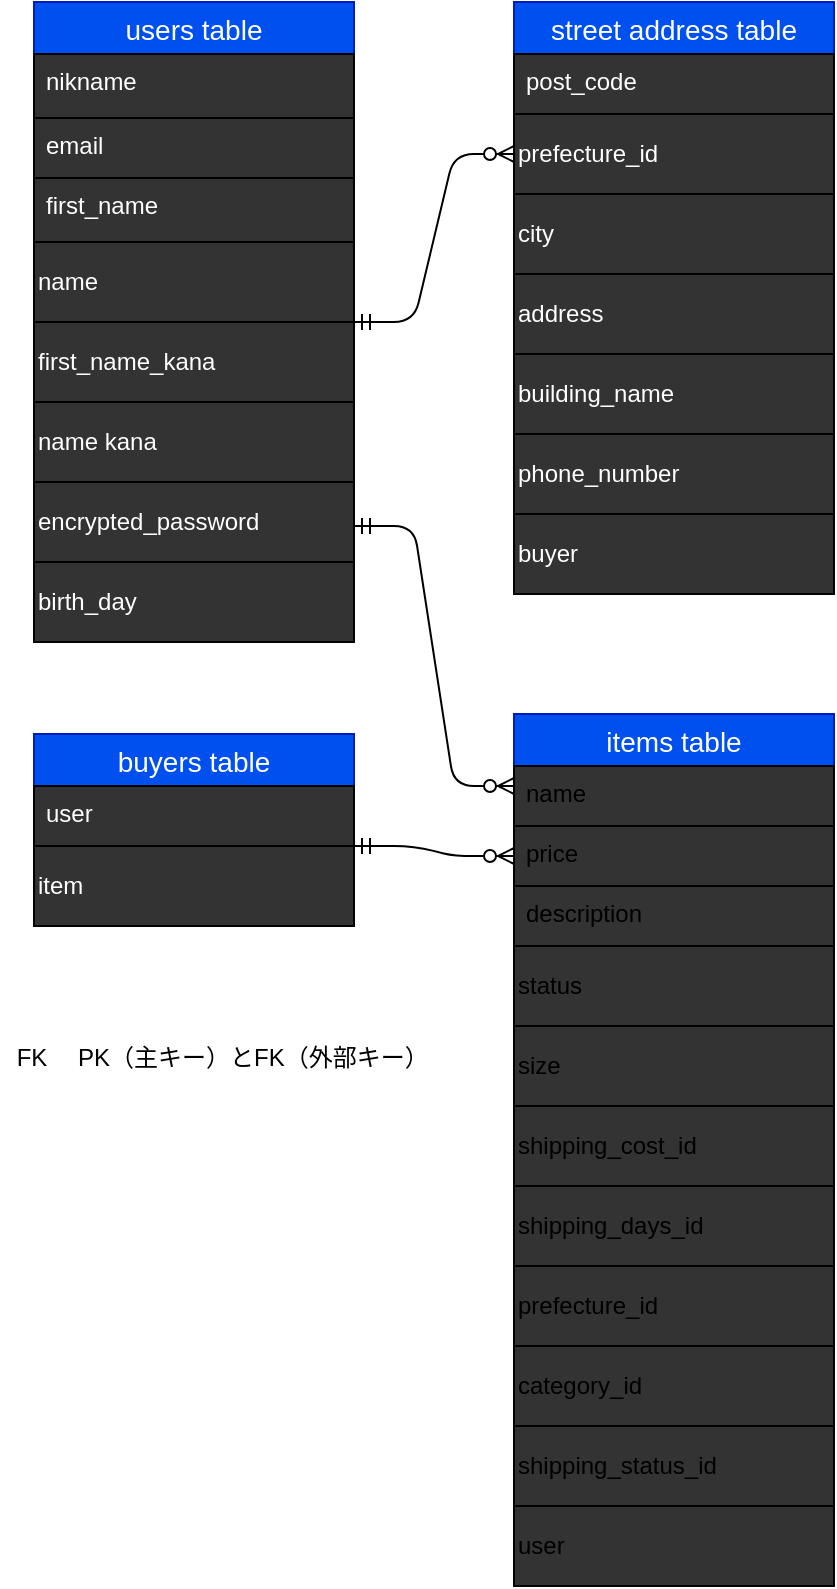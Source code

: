 <mxfile version="13.10.0" type="embed">
    <diagram id="zQeC6Tcfx2R3Oy5hY1i3" name="ページ1">
        <mxGraphModel dx="382" dy="580" grid="1" gridSize="12" guides="1" tooltips="1" connect="1" arrows="0" fold="1" page="0" pageScale="1" pageWidth="827" pageHeight="1169" math="0" shadow="0">
            <root>
                <mxCell id="0"/>
                <mxCell id="1" parent="0"/>
                <mxCell id="15" value="users table" style="swimlane;fontStyle=0;childLayout=stackLayout;horizontal=1;startSize=26;horizontalStack=0;resizeParent=1;resizeParentMax=0;resizeLast=0;collapsible=1;marginBottom=0;align=center;fontSize=14;fillColor=#0050ef;strokeColor=#001DBC;fontColor=#ffffff;" parent="1" vertex="1">
                    <mxGeometry x="40" y="40" width="160" height="122" as="geometry">
                        <mxRectangle x="40" y="40" width="90" height="26" as="alternateBounds"/>
                    </mxGeometry>
                </mxCell>
                <mxCell id="16" value="nikname" style="text;spacingLeft=4;spacingRight=4;overflow=hidden;rotatable=0;points=[[0,0.5],[1,0.5]];portConstraint=eastwest;fontSize=12;whiteSpace=wrap;fillColor=#333333;strokeColor=#000000;fontColor=#FFFFFF;" parent="15" vertex="1">
                    <mxGeometry y="26" width="160" height="32" as="geometry"/>
                </mxCell>
                <mxCell id="17" value="email" style="text;spacingLeft=4;spacingRight=4;overflow=hidden;rotatable=0;points=[[0,0.5],[1,0.5]];portConstraint=eastwest;fontSize=12;whiteSpace=wrap;fillColor=#333333;strokeColor=#000000;fontColor=#FFFFFF;" parent="15" vertex="1">
                    <mxGeometry y="58" width="160" height="30" as="geometry"/>
                </mxCell>
                <mxCell id="18" value="first_name" style="text;spacingLeft=4;spacingRight=4;overflow=hidden;rotatable=0;points=[[0,0.5],[1,0.5]];portConstraint=eastwest;fontSize=12;whiteSpace=wrap;labelBackgroundColor=none;fillColor=#333333;strokeColor=#000000;fontColor=#FFFFFF;" parent="15" vertex="1">
                    <mxGeometry y="88" width="160" height="34" as="geometry"/>
                </mxCell>
                <mxCell id="44" value="name" style="align=left;labelBackgroundColor=none;whiteSpace=wrap;fillColor=#333333;strokeColor=#000000;fontColor=#FFFFFF;" parent="1" vertex="1">
                    <mxGeometry x="40" y="160" width="160" height="40" as="geometry"/>
                </mxCell>
                <mxCell id="48" value="first_name_kana" style="whiteSpace=wrap;align=left;fillColor=#333333;strokeColor=#000000;fontColor=#FFFFFF;" parent="1" vertex="1">
                    <mxGeometry x="40" y="200" width="160" height="40" as="geometry"/>
                </mxCell>
                <mxCell id="49" value="name kana" style="whiteSpace=wrap;align=left;fillColor=#333333;strokeColor=#000000;fontColor=#FFFFFF;" parent="1" vertex="1">
                    <mxGeometry x="40" y="240" width="160" height="40" as="geometry"/>
                </mxCell>
                <mxCell id="51" value="encrypted_password" style="whiteSpace=wrap;align=left;fillColor=#333333;strokeColor=#000000;fontColor=#FFFFFF;" parent="1" vertex="1">
                    <mxGeometry x="40" y="280" width="160" height="40" as="geometry"/>
                </mxCell>
                <mxCell id="52" value="birth_day" style="whiteSpace=wrap;align=left;fillColor=#333333;strokeColor=#000000;fontColor=#FFFFFF;" parent="1" vertex="1">
                    <mxGeometry x="40" y="320" width="160" height="40" as="geometry"/>
                </mxCell>
                <mxCell id="59" value="street address table" style="swimlane;fontStyle=0;childLayout=stackLayout;horizontal=1;startSize=26;horizontalStack=0;resizeParent=1;resizeParentMax=0;resizeLast=0;collapsible=1;marginBottom=0;align=center;fontSize=14;fillColor=#0050ef;strokeColor=#001DBC;fontColor=#ffffff;" parent="1" vertex="1">
                    <mxGeometry x="280" y="40" width="160" height="56" as="geometry"/>
                </mxCell>
                <mxCell id="60" value="post_code" style="text;spacingLeft=4;spacingRight=4;overflow=hidden;rotatable=0;points=[[0,0.5],[1,0.5]];portConstraint=eastwest;fontSize=12;fillColor=#333333;strokeColor=#000000;fontColor=#FFFFFF;" parent="59" vertex="1">
                    <mxGeometry y="26" width="160" height="30" as="geometry"/>
                </mxCell>
                <mxCell id="65" value="prefecture_id" style="whiteSpace=wrap;align=left;gradientColor=none;fillColor=#333333;strokeColor=#000000;fontColor=#FFFFFF;" parent="1" vertex="1">
                    <mxGeometry x="280" y="96" width="160" height="40" as="geometry"/>
                </mxCell>
                <mxCell id="66" value="city" style="whiteSpace=wrap;align=left;gradientColor=none;fillColor=#333333;strokeColor=#000000;fontColor=#FFFFFF;" parent="1" vertex="1">
                    <mxGeometry x="280" y="136" width="160" height="40" as="geometry"/>
                </mxCell>
                <mxCell id="67" value="address" style="whiteSpace=wrap;align=left;gradientColor=none;fillColor=#333333;strokeColor=#000000;fontColor=#FFFFFF;" parent="1" vertex="1">
                    <mxGeometry x="280" y="176" width="160" height="40" as="geometry"/>
                </mxCell>
                <mxCell id="68" value="building_name" style="whiteSpace=wrap;align=left;gradientColor=none;fillColor=#333333;strokeColor=#000000;fontColor=#FFFFFF;" parent="1" vertex="1">
                    <mxGeometry x="280" y="216" width="160" height="40" as="geometry"/>
                </mxCell>
                <mxCell id="69" value="phone_number" style="whiteSpace=wrap;align=left;gradientColor=none;fillColor=#333333;strokeColor=#000000;fontColor=#FFFFFF;" parent="1" vertex="1">
                    <mxGeometry x="280" y="256" width="160" height="40" as="geometry"/>
                </mxCell>
                <mxCell id="70" value="buyer" style="whiteSpace=wrap;align=left;gradientColor=none;fillColor=#333333;strokeColor=#000000;fontColor=#FFFFFF;" parent="1" vertex="1">
                    <mxGeometry x="280" y="296" width="160" height="40" as="geometry"/>
                </mxCell>
                <mxCell id="71" value="items table" style="swimlane;fontStyle=0;childLayout=stackLayout;horizontal=1;startSize=26;horizontalStack=0;resizeParent=1;resizeParentMax=0;resizeLast=0;collapsible=1;marginBottom=0;align=center;fontSize=14;fillColor=#0050ef;strokeColor=#001DBC;fontColor=#ffffff;" parent="1" vertex="1">
                    <mxGeometry x="280" y="396" width="160" height="116" as="geometry"/>
                </mxCell>
                <mxCell id="72" value="name" style="text;spacingLeft=4;spacingRight=4;overflow=hidden;rotatable=0;points=[[0,0.5],[1,0.5]];portConstraint=eastwest;fontSize=12;fillColor=#333333;strokeColor=#000000;" parent="71" vertex="1">
                    <mxGeometry y="26" width="160" height="30" as="geometry"/>
                </mxCell>
                <mxCell id="73" value="price" style="text;spacingLeft=4;spacingRight=4;overflow=hidden;rotatable=0;points=[[0,0.5],[1,0.5]];portConstraint=eastwest;fontSize=12;fillColor=#333333;strokeColor=#000000;" parent="71" vertex="1">
                    <mxGeometry y="56" width="160" height="30" as="geometry"/>
                </mxCell>
                <mxCell id="74" value="description " style="text;spacingLeft=4;spacingRight=4;overflow=hidden;rotatable=0;points=[[0,0.5],[1,0.5]];portConstraint=eastwest;fontSize=12;fillColor=#333333;strokeColor=#000000;" parent="71" vertex="1">
                    <mxGeometry y="86" width="160" height="30" as="geometry"/>
                </mxCell>
                <mxCell id="75" value="status" style="whiteSpace=wrap;align=left;gradientColor=none;fillColor=#333333;strokeColor=#000000;" parent="1" vertex="1">
                    <mxGeometry x="280" y="512" width="160" height="40" as="geometry"/>
                </mxCell>
                <mxCell id="76" value="size" style="whiteSpace=wrap;align=left;gradientColor=none;fillColor=#333333;strokeColor=#000000;" parent="1" vertex="1">
                    <mxGeometry x="280" y="552" width="160" height="40" as="geometry"/>
                </mxCell>
                <mxCell id="77" value="shipping_cost_id" style="whiteSpace=wrap;align=left;gradientColor=none;fillColor=#333333;strokeColor=#000000;" parent="1" vertex="1">
                    <mxGeometry x="280" y="592" width="160" height="40" as="geometry"/>
                </mxCell>
                <mxCell id="78" value="shipping_days_id" style="whiteSpace=wrap;align=left;gradientColor=none;fillColor=#333333;strokeColor=#000000;" parent="1" vertex="1">
                    <mxGeometry x="280" y="632" width="160" height="40" as="geometry"/>
                </mxCell>
                <mxCell id="79" value="prefecture_id" style="whiteSpace=wrap;align=left;gradientColor=none;fillColor=#333333;strokeColor=#000000;" parent="1" vertex="1">
                    <mxGeometry x="280" y="672" width="160" height="40" as="geometry"/>
                </mxCell>
                <mxCell id="80" value="category_id" style="whiteSpace=wrap;align=left;gradientColor=none;fillColor=#333333;strokeColor=#000000;" parent="1" vertex="1">
                    <mxGeometry x="280" y="712" width="160" height="40" as="geometry"/>
                </mxCell>
                <mxCell id="81" value="shipping_status_id" style="whiteSpace=wrap;align=left;gradientColor=none;fillColor=#333333;strokeColor=#000000;" parent="1" vertex="1">
                    <mxGeometry x="280" y="752" width="160" height="40" as="geometry"/>
                </mxCell>
                <mxCell id="108" value="buyers table" style="swimlane;fontStyle=0;childLayout=stackLayout;horizontal=1;startSize=26;horizontalStack=0;resizeParent=1;resizeParentMax=0;resizeLast=0;collapsible=1;marginBottom=0;align=center;fontSize=14;fillColor=#0050ef;strokeColor=#001DBC;fontColor=#ffffff;" vertex="1" parent="1">
                    <mxGeometry x="40" y="406" width="160" height="56" as="geometry"/>
                </mxCell>
                <mxCell id="109" value="user" style="text;spacingLeft=4;spacingRight=4;overflow=hidden;rotatable=0;points=[[0,0.5],[1,0.5]];portConstraint=eastwest;fontSize=12;fillColor=#333333;strokeColor=#000000;fontColor=#FFFFFF;" vertex="1" parent="108">
                    <mxGeometry y="26" width="160" height="30" as="geometry"/>
                </mxCell>
                <mxCell id="110" value="item" style="whiteSpace=wrap;align=left;gradientColor=none;fillColor=#333333;strokeColor=#000000;fontColor=#FFFFFF;" vertex="1" parent="1">
                    <mxGeometry x="40" y="462" width="160" height="40" as="geometry"/>
                </mxCell>
                <mxCell id="113" value="user" style="whiteSpace=wrap;align=left;gradientColor=none;fillColor=#333333;strokeColor=#000000;" vertex="1" parent="1">
                    <mxGeometry x="280" y="792" width="160" height="40" as="geometry"/>
                </mxCell>
                <mxCell id="114" value="" style="edgeStyle=entityRelationEdgeStyle;fontSize=12;html=1;endArrow=ERzeroToMany;startArrow=ERmandOne;entryX=0;entryY=0.5;entryDx=0;entryDy=0;" edge="1" parent="1" target="65">
                    <mxGeometry width="100" height="100" relative="1" as="geometry">
                        <mxPoint x="200" y="200" as="sourcePoint"/>
                        <mxPoint x="276" y="100" as="targetPoint"/>
                    </mxGeometry>
                </mxCell>
                <mxCell id="115" value="" style="edgeStyle=entityRelationEdgeStyle;fontSize=12;html=1;endArrow=ERzeroToMany;startArrow=ERmandOne;entryX=0;entryY=0.5;entryDx=0;entryDy=0;" edge="1" parent="1" target="73">
                    <mxGeometry width="100" height="100" relative="1" as="geometry">
                        <mxPoint x="200" y="462" as="sourcePoint"/>
                        <mxPoint x="280" y="378" as="targetPoint"/>
                    </mxGeometry>
                </mxCell>
                <mxCell id="116" value="" style="edgeStyle=entityRelationEdgeStyle;fontSize=12;html=1;endArrow=ERzeroToMany;startArrow=ERmandOne;" edge="1" parent="1">
                    <mxGeometry width="100" height="100" relative="1" as="geometry">
                        <mxPoint x="200" y="302" as="sourcePoint"/>
                        <mxPoint x="280" y="432" as="targetPoint"/>
                    </mxGeometry>
                </mxCell>
                <mxCell id="143" value="" style="shape=table;startSize=0;container=1;collapsible=1;childLayout=tableLayout;fixedRows=1;rowLines=0;fontStyle=0;align=center;resizeLast=1;strokeColor=none;fillColor=none;fontColor=#FFFFFF;" vertex="1" parent="1">
                    <mxGeometry x="24" y="552" width="284" height="30" as="geometry"/>
                </mxCell>
                <mxCell id="144" value="" style="shape=partialRectangle;collapsible=0;dropTarget=0;pointerEvents=0;fillColor=none;top=0;left=0;bottom=0;right=0;points=[[0,0.5],[1,0.5]];portConstraint=eastwest;" vertex="1" parent="143">
                    <mxGeometry width="284" height="30" as="geometry"/>
                </mxCell>
                <mxCell id="145" value="FK" style="shape=partialRectangle;connectable=0;fillColor=none;top=0;left=0;bottom=0;right=0;fontStyle=0;overflow=hidden;" vertex="1" parent="144">
                    <mxGeometry width="30" height="30" as="geometry"/>
                </mxCell>
                <mxCell id="146" value="PK（主キー）とFK（外部キー）" style="shape=partialRectangle;connectable=0;fillColor=none;top=0;left=0;bottom=0;right=0;align=left;spacingLeft=6;fontStyle=0;overflow=hidden;" vertex="1" parent="144">
                    <mxGeometry x="30" width="254" height="30" as="geometry"/>
                </mxCell>
            </root>
        </mxGraphModel>
    </diagram>
</mxfile>